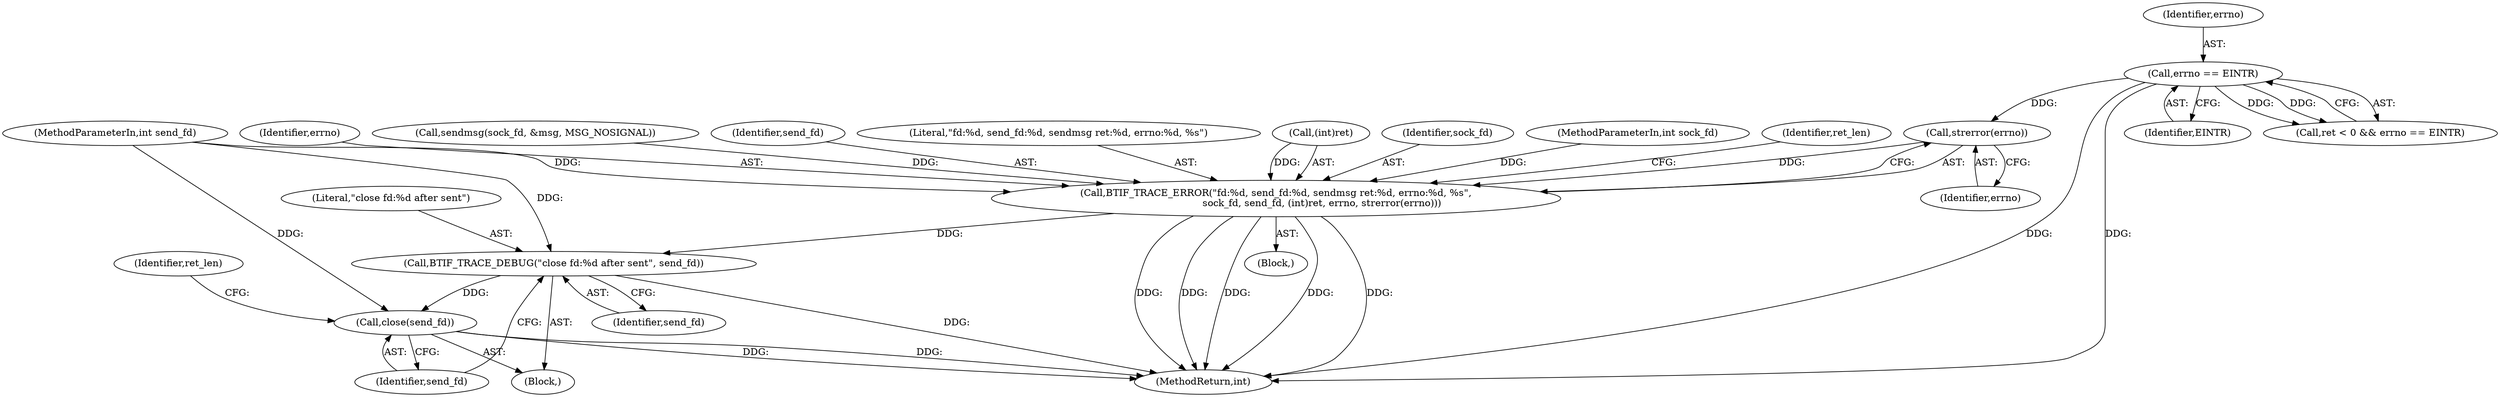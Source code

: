 digraph "0_Android_472271b153c5dc53c28beac55480a8d8434b2d5c_47@API" {
"1000246" [label="(Call,strerror(errno))"];
"1000230" [label="(Call,errno == EINTR)"];
"1000238" [label="(Call,BTIF_TRACE_ERROR(\"fd:%d, send_fd:%d, sendmsg ret:%d, errno:%d, %s\",\n                              sock_fd, send_fd, (int)ret, errno, strerror(errno)))"];
"1000265" [label="(Call,BTIF_TRACE_DEBUG(\"close fd:%d after sent\", send_fd))"];
"1000268" [label="(Call,close(send_fd))"];
"1000241" [label="(Identifier,send_fd)"];
"1000271" [label="(Identifier,ret_len)"];
"1000232" [label="(Identifier,EINTR)"];
"1000266" [label="(Literal,\"close fd:%d after sent\")"];
"1000221" [label="(Call,sendmsg(sock_fd, &msg, MSG_NOSIGNAL))"];
"1000268" [label="(Call,close(send_fd))"];
"1000239" [label="(Literal,\"fd:%d, send_fd:%d, sendmsg ret:%d, errno:%d, %s\")"];
"1000226" [label="(Call,ret < 0 && errno == EINTR)"];
"1000104" [label="(MethodParameterIn,int send_fd)"];
"1000245" [label="(Identifier,errno)"];
"1000272" [label="(MethodReturn,int)"];
"1000230" [label="(Call,errno == EINTR)"];
"1000246" [label="(Call,strerror(errno))"];
"1000240" [label="(Identifier,sock_fd)"];
"1000101" [label="(MethodParameterIn,int sock_fd)"];
"1000247" [label="(Identifier,errno)"];
"1000231" [label="(Identifier,errno)"];
"1000237" [label="(Block,)"];
"1000238" [label="(Call,BTIF_TRACE_ERROR(\"fd:%d, send_fd:%d, sendmsg ret:%d, errno:%d, %s\",\n                              sock_fd, send_fd, (int)ret, errno, strerror(errno)))"];
"1000242" [label="(Call,(int)ret)"];
"1000249" [label="(Identifier,ret_len)"];
"1000267" [label="(Identifier,send_fd)"];
"1000269" [label="(Identifier,send_fd)"];
"1000105" [label="(Block,)"];
"1000265" [label="(Call,BTIF_TRACE_DEBUG(\"close fd:%d after sent\", send_fd))"];
"1000246" -> "1000238"  [label="AST: "];
"1000246" -> "1000247"  [label="CFG: "];
"1000247" -> "1000246"  [label="AST: "];
"1000238" -> "1000246"  [label="CFG: "];
"1000246" -> "1000238"  [label="DDG: "];
"1000230" -> "1000246"  [label="DDG: "];
"1000230" -> "1000226"  [label="AST: "];
"1000230" -> "1000232"  [label="CFG: "];
"1000231" -> "1000230"  [label="AST: "];
"1000232" -> "1000230"  [label="AST: "];
"1000226" -> "1000230"  [label="CFG: "];
"1000230" -> "1000272"  [label="DDG: "];
"1000230" -> "1000272"  [label="DDG: "];
"1000230" -> "1000226"  [label="DDG: "];
"1000230" -> "1000226"  [label="DDG: "];
"1000238" -> "1000237"  [label="AST: "];
"1000239" -> "1000238"  [label="AST: "];
"1000240" -> "1000238"  [label="AST: "];
"1000241" -> "1000238"  [label="AST: "];
"1000242" -> "1000238"  [label="AST: "];
"1000245" -> "1000238"  [label="AST: "];
"1000249" -> "1000238"  [label="CFG: "];
"1000238" -> "1000272"  [label="DDG: "];
"1000238" -> "1000272"  [label="DDG: "];
"1000238" -> "1000272"  [label="DDG: "];
"1000238" -> "1000272"  [label="DDG: "];
"1000238" -> "1000272"  [label="DDG: "];
"1000221" -> "1000238"  [label="DDG: "];
"1000101" -> "1000238"  [label="DDG: "];
"1000104" -> "1000238"  [label="DDG: "];
"1000242" -> "1000238"  [label="DDG: "];
"1000238" -> "1000265"  [label="DDG: "];
"1000265" -> "1000105"  [label="AST: "];
"1000265" -> "1000267"  [label="CFG: "];
"1000266" -> "1000265"  [label="AST: "];
"1000267" -> "1000265"  [label="AST: "];
"1000269" -> "1000265"  [label="CFG: "];
"1000265" -> "1000272"  [label="DDG: "];
"1000104" -> "1000265"  [label="DDG: "];
"1000265" -> "1000268"  [label="DDG: "];
"1000268" -> "1000105"  [label="AST: "];
"1000268" -> "1000269"  [label="CFG: "];
"1000269" -> "1000268"  [label="AST: "];
"1000271" -> "1000268"  [label="CFG: "];
"1000268" -> "1000272"  [label="DDG: "];
"1000268" -> "1000272"  [label="DDG: "];
"1000104" -> "1000268"  [label="DDG: "];
}
